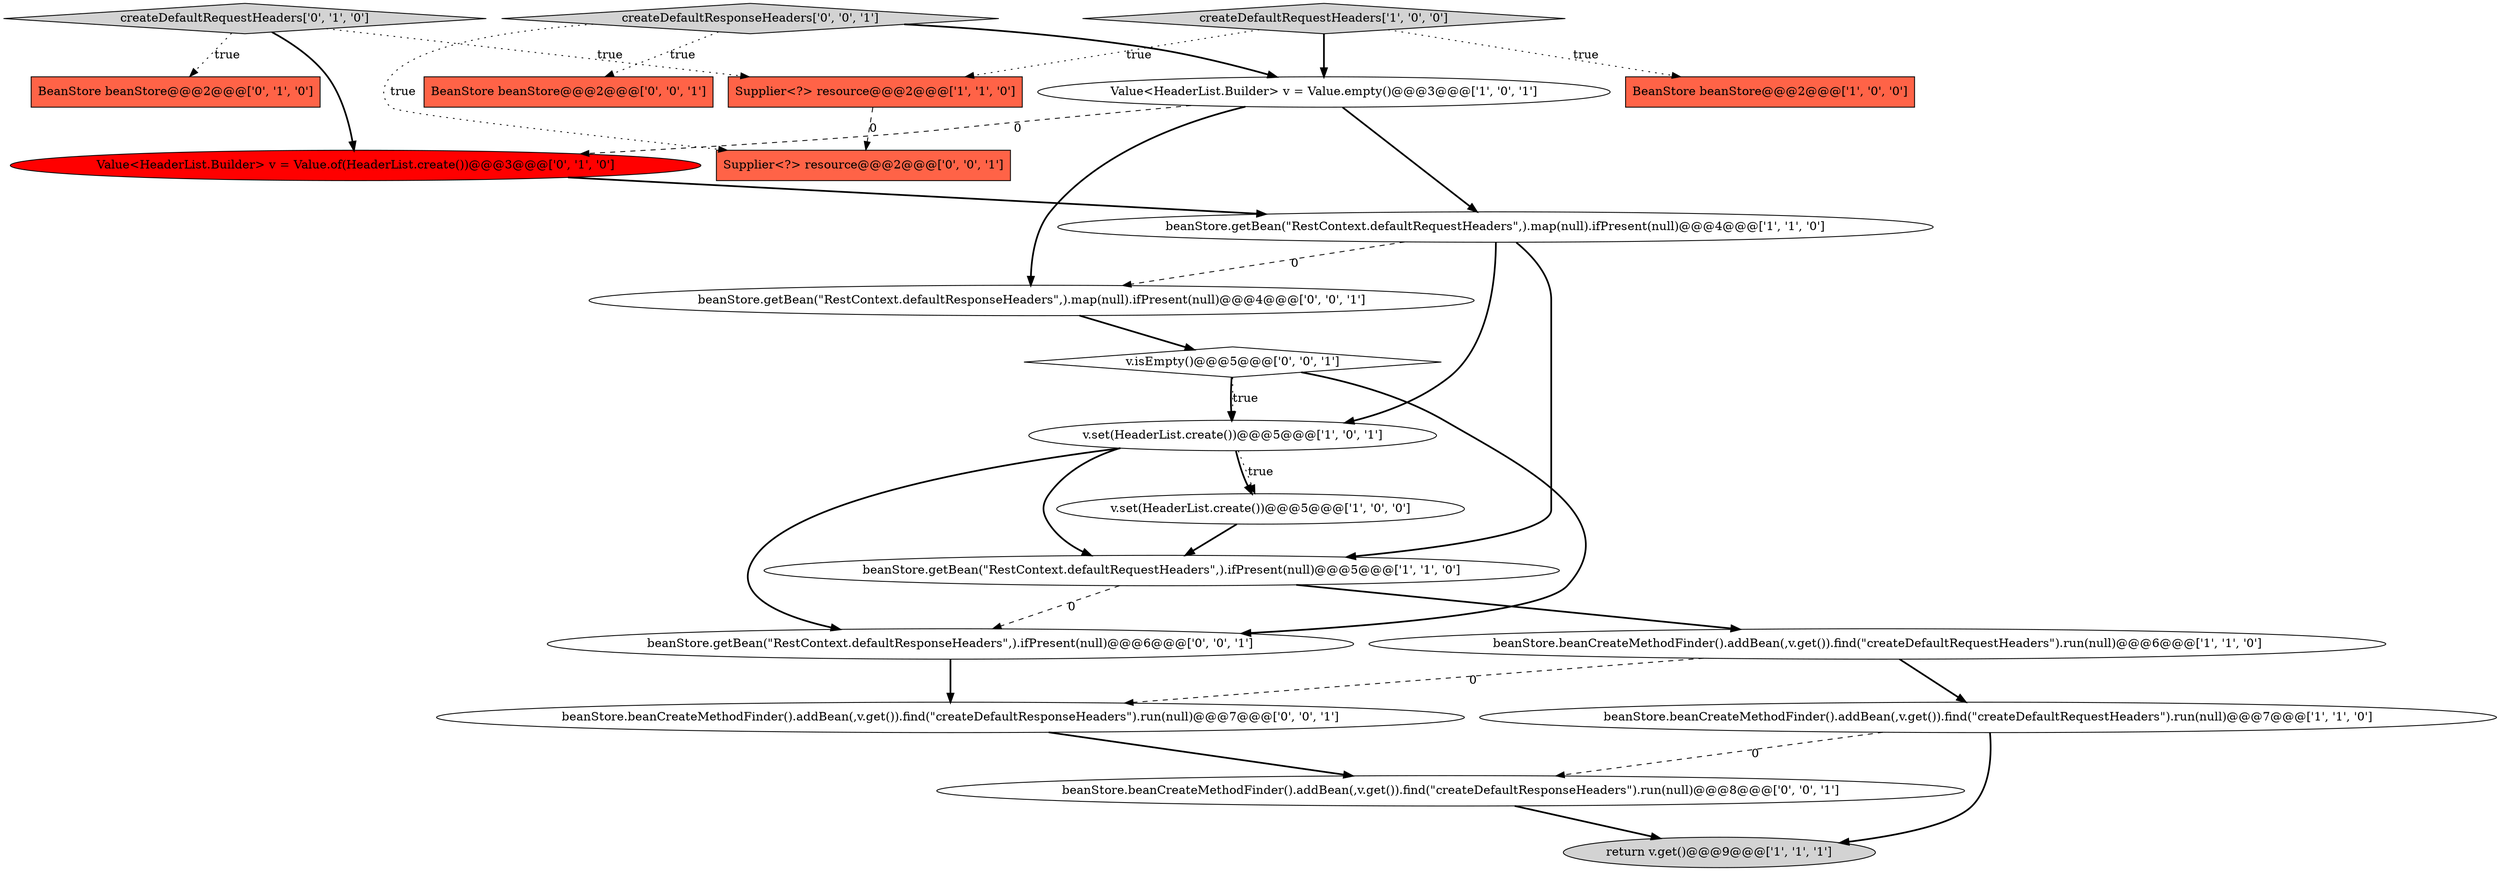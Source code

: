 digraph {
9 [style = filled, label = "beanStore.getBean(\"RestContext.defaultRequestHeaders\",).map(null).ifPresent(null)@@@4@@@['1', '1', '0']", fillcolor = white, shape = ellipse image = "AAA0AAABBB1BBB"];
2 [style = filled, label = "return v.get()@@@9@@@['1', '1', '1']", fillcolor = lightgray, shape = ellipse image = "AAA0AAABBB1BBB"];
20 [style = filled, label = "BeanStore beanStore@@@2@@@['0', '0', '1']", fillcolor = tomato, shape = box image = "AAA0AAABBB3BBB"];
14 [style = filled, label = "beanStore.getBean(\"RestContext.defaultResponseHeaders\",).ifPresent(null)@@@6@@@['0', '0', '1']", fillcolor = white, shape = ellipse image = "AAA0AAABBB3BBB"];
13 [style = filled, label = "createDefaultRequestHeaders['0', '1', '0']", fillcolor = lightgray, shape = diamond image = "AAA0AAABBB2BBB"];
0 [style = filled, label = "v.set(HeaderList.create())@@@5@@@['1', '0', '0']", fillcolor = white, shape = ellipse image = "AAA0AAABBB1BBB"];
6 [style = filled, label = "v.set(HeaderList.create())@@@5@@@['1', '0', '1']", fillcolor = white, shape = ellipse image = "AAA0AAABBB1BBB"];
4 [style = filled, label = "beanStore.getBean(\"RestContext.defaultRequestHeaders\",).ifPresent(null)@@@5@@@['1', '1', '0']", fillcolor = white, shape = ellipse image = "AAA0AAABBB1BBB"];
17 [style = filled, label = "beanStore.getBean(\"RestContext.defaultResponseHeaders\",).map(null).ifPresent(null)@@@4@@@['0', '0', '1']", fillcolor = white, shape = ellipse image = "AAA0AAABBB3BBB"];
12 [style = filled, label = "Value<HeaderList.Builder> v = Value.of(HeaderList.create())@@@3@@@['0', '1', '0']", fillcolor = red, shape = ellipse image = "AAA1AAABBB2BBB"];
10 [style = filled, label = "createDefaultRequestHeaders['1', '0', '0']", fillcolor = lightgray, shape = diamond image = "AAA0AAABBB1BBB"];
16 [style = filled, label = "beanStore.beanCreateMethodFinder().addBean(,v.get()).find(\"createDefaultResponseHeaders\").run(null)@@@8@@@['0', '0', '1']", fillcolor = white, shape = ellipse image = "AAA0AAABBB3BBB"];
21 [style = filled, label = "Supplier<?> resource@@@2@@@['0', '0', '1']", fillcolor = tomato, shape = box image = "AAA0AAABBB3BBB"];
5 [style = filled, label = "BeanStore beanStore@@@2@@@['1', '0', '0']", fillcolor = tomato, shape = box image = "AAA0AAABBB1BBB"];
18 [style = filled, label = "createDefaultResponseHeaders['0', '0', '1']", fillcolor = lightgray, shape = diamond image = "AAA0AAABBB3BBB"];
3 [style = filled, label = "beanStore.beanCreateMethodFinder().addBean(,v.get()).find(\"createDefaultRequestHeaders\").run(null)@@@7@@@['1', '1', '0']", fillcolor = white, shape = ellipse image = "AAA0AAABBB1BBB"];
7 [style = filled, label = "Supplier<?> resource@@@2@@@['1', '1', '0']", fillcolor = tomato, shape = box image = "AAA0AAABBB1BBB"];
1 [style = filled, label = "beanStore.beanCreateMethodFinder().addBean(,v.get()).find(\"createDefaultRequestHeaders\").run(null)@@@6@@@['1', '1', '0']", fillcolor = white, shape = ellipse image = "AAA0AAABBB1BBB"];
8 [style = filled, label = "Value<HeaderList.Builder> v = Value.empty()@@@3@@@['1', '0', '1']", fillcolor = white, shape = ellipse image = "AAA0AAABBB1BBB"];
11 [style = filled, label = "BeanStore beanStore@@@2@@@['0', '1', '0']", fillcolor = tomato, shape = box image = "AAA0AAABBB2BBB"];
19 [style = filled, label = "beanStore.beanCreateMethodFinder().addBean(,v.get()).find(\"createDefaultResponseHeaders\").run(null)@@@7@@@['0', '0', '1']", fillcolor = white, shape = ellipse image = "AAA0AAABBB3BBB"];
15 [style = filled, label = "v.isEmpty()@@@5@@@['0', '0', '1']", fillcolor = white, shape = diamond image = "AAA0AAABBB3BBB"];
7->21 [style = dashed, label="0"];
15->14 [style = bold, label=""];
9->4 [style = bold, label=""];
1->19 [style = dashed, label="0"];
18->21 [style = dotted, label="true"];
1->3 [style = bold, label=""];
14->19 [style = bold, label=""];
8->12 [style = dashed, label="0"];
15->6 [style = bold, label=""];
6->0 [style = bold, label=""];
13->7 [style = dotted, label="true"];
18->20 [style = dotted, label="true"];
16->2 [style = bold, label=""];
12->9 [style = bold, label=""];
10->5 [style = dotted, label="true"];
9->6 [style = bold, label=""];
19->16 [style = bold, label=""];
6->14 [style = bold, label=""];
8->17 [style = bold, label=""];
6->4 [style = bold, label=""];
13->12 [style = bold, label=""];
3->2 [style = bold, label=""];
10->8 [style = bold, label=""];
0->4 [style = bold, label=""];
15->6 [style = dotted, label="true"];
9->17 [style = dashed, label="0"];
17->15 [style = bold, label=""];
8->9 [style = bold, label=""];
13->11 [style = dotted, label="true"];
4->14 [style = dashed, label="0"];
4->1 [style = bold, label=""];
18->8 [style = bold, label=""];
6->0 [style = dotted, label="true"];
10->7 [style = dotted, label="true"];
3->16 [style = dashed, label="0"];
}
